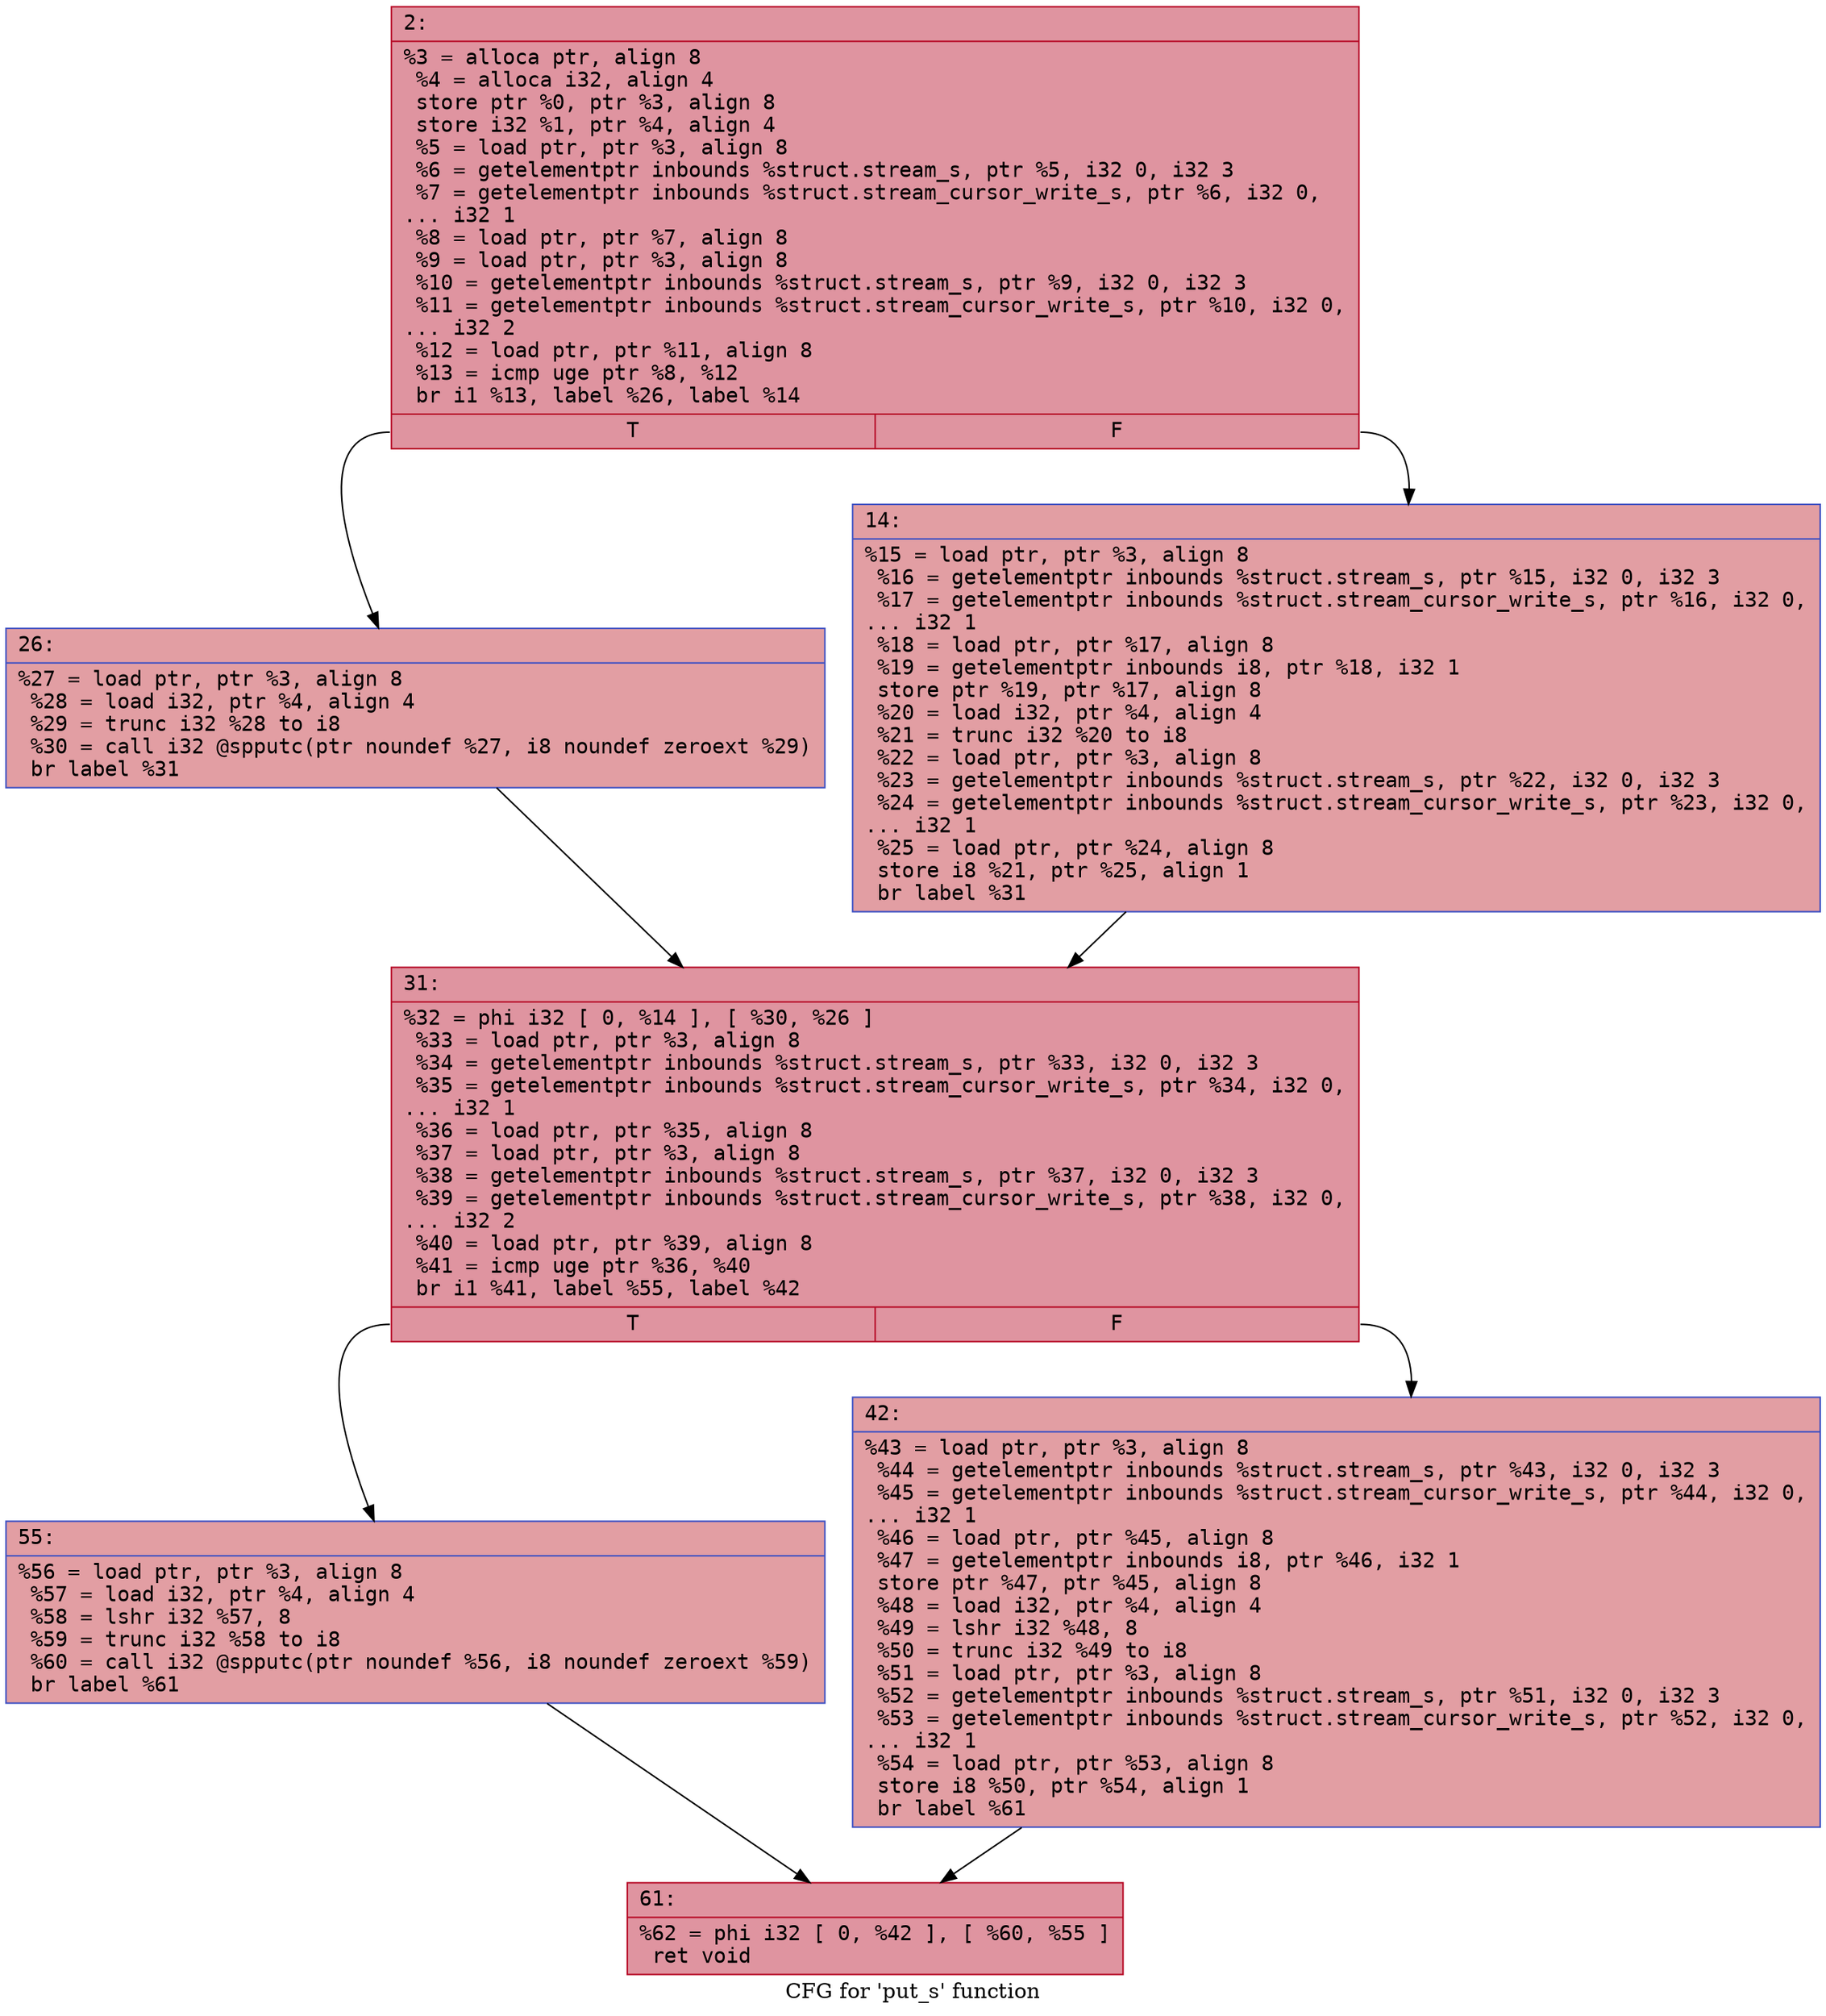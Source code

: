 digraph "CFG for 'put_s' function" {
	label="CFG for 'put_s' function";

	Node0x600003ba1a40 [shape=record,color="#b70d28ff", style=filled, fillcolor="#b70d2870" fontname="Courier",label="{2:\l|  %3 = alloca ptr, align 8\l  %4 = alloca i32, align 4\l  store ptr %0, ptr %3, align 8\l  store i32 %1, ptr %4, align 4\l  %5 = load ptr, ptr %3, align 8\l  %6 = getelementptr inbounds %struct.stream_s, ptr %5, i32 0, i32 3\l  %7 = getelementptr inbounds %struct.stream_cursor_write_s, ptr %6, i32 0,\l... i32 1\l  %8 = load ptr, ptr %7, align 8\l  %9 = load ptr, ptr %3, align 8\l  %10 = getelementptr inbounds %struct.stream_s, ptr %9, i32 0, i32 3\l  %11 = getelementptr inbounds %struct.stream_cursor_write_s, ptr %10, i32 0,\l... i32 2\l  %12 = load ptr, ptr %11, align 8\l  %13 = icmp uge ptr %8, %12\l  br i1 %13, label %26, label %14\l|{<s0>T|<s1>F}}"];
	Node0x600003ba1a40:s0 -> Node0x600003ba1b30[tooltip="2 -> 26\nProbability 50.00%" ];
	Node0x600003ba1a40:s1 -> Node0x600003ba1ae0[tooltip="2 -> 14\nProbability 50.00%" ];
	Node0x600003ba1ae0 [shape=record,color="#3d50c3ff", style=filled, fillcolor="#be242e70" fontname="Courier",label="{14:\l|  %15 = load ptr, ptr %3, align 8\l  %16 = getelementptr inbounds %struct.stream_s, ptr %15, i32 0, i32 3\l  %17 = getelementptr inbounds %struct.stream_cursor_write_s, ptr %16, i32 0,\l... i32 1\l  %18 = load ptr, ptr %17, align 8\l  %19 = getelementptr inbounds i8, ptr %18, i32 1\l  store ptr %19, ptr %17, align 8\l  %20 = load i32, ptr %4, align 4\l  %21 = trunc i32 %20 to i8\l  %22 = load ptr, ptr %3, align 8\l  %23 = getelementptr inbounds %struct.stream_s, ptr %22, i32 0, i32 3\l  %24 = getelementptr inbounds %struct.stream_cursor_write_s, ptr %23, i32 0,\l... i32 1\l  %25 = load ptr, ptr %24, align 8\l  store i8 %21, ptr %25, align 1\l  br label %31\l}"];
	Node0x600003ba1ae0 -> Node0x600003ba1b80[tooltip="14 -> 31\nProbability 100.00%" ];
	Node0x600003ba1b30 [shape=record,color="#3d50c3ff", style=filled, fillcolor="#be242e70" fontname="Courier",label="{26:\l|  %27 = load ptr, ptr %3, align 8\l  %28 = load i32, ptr %4, align 4\l  %29 = trunc i32 %28 to i8\l  %30 = call i32 @spputc(ptr noundef %27, i8 noundef zeroext %29)\l  br label %31\l}"];
	Node0x600003ba1b30 -> Node0x600003ba1b80[tooltip="26 -> 31\nProbability 100.00%" ];
	Node0x600003ba1b80 [shape=record,color="#b70d28ff", style=filled, fillcolor="#b70d2870" fontname="Courier",label="{31:\l|  %32 = phi i32 [ 0, %14 ], [ %30, %26 ]\l  %33 = load ptr, ptr %3, align 8\l  %34 = getelementptr inbounds %struct.stream_s, ptr %33, i32 0, i32 3\l  %35 = getelementptr inbounds %struct.stream_cursor_write_s, ptr %34, i32 0,\l... i32 1\l  %36 = load ptr, ptr %35, align 8\l  %37 = load ptr, ptr %3, align 8\l  %38 = getelementptr inbounds %struct.stream_s, ptr %37, i32 0, i32 3\l  %39 = getelementptr inbounds %struct.stream_cursor_write_s, ptr %38, i32 0,\l... i32 2\l  %40 = load ptr, ptr %39, align 8\l  %41 = icmp uge ptr %36, %40\l  br i1 %41, label %55, label %42\l|{<s0>T|<s1>F}}"];
	Node0x600003ba1b80:s0 -> Node0x600003ba1c20[tooltip="31 -> 55\nProbability 50.00%" ];
	Node0x600003ba1b80:s1 -> Node0x600003ba1bd0[tooltip="31 -> 42\nProbability 50.00%" ];
	Node0x600003ba1bd0 [shape=record,color="#3d50c3ff", style=filled, fillcolor="#be242e70" fontname="Courier",label="{42:\l|  %43 = load ptr, ptr %3, align 8\l  %44 = getelementptr inbounds %struct.stream_s, ptr %43, i32 0, i32 3\l  %45 = getelementptr inbounds %struct.stream_cursor_write_s, ptr %44, i32 0,\l... i32 1\l  %46 = load ptr, ptr %45, align 8\l  %47 = getelementptr inbounds i8, ptr %46, i32 1\l  store ptr %47, ptr %45, align 8\l  %48 = load i32, ptr %4, align 4\l  %49 = lshr i32 %48, 8\l  %50 = trunc i32 %49 to i8\l  %51 = load ptr, ptr %3, align 8\l  %52 = getelementptr inbounds %struct.stream_s, ptr %51, i32 0, i32 3\l  %53 = getelementptr inbounds %struct.stream_cursor_write_s, ptr %52, i32 0,\l... i32 1\l  %54 = load ptr, ptr %53, align 8\l  store i8 %50, ptr %54, align 1\l  br label %61\l}"];
	Node0x600003ba1bd0 -> Node0x600003ba1c70[tooltip="42 -> 61\nProbability 100.00%" ];
	Node0x600003ba1c20 [shape=record,color="#3d50c3ff", style=filled, fillcolor="#be242e70" fontname="Courier",label="{55:\l|  %56 = load ptr, ptr %3, align 8\l  %57 = load i32, ptr %4, align 4\l  %58 = lshr i32 %57, 8\l  %59 = trunc i32 %58 to i8\l  %60 = call i32 @spputc(ptr noundef %56, i8 noundef zeroext %59)\l  br label %61\l}"];
	Node0x600003ba1c20 -> Node0x600003ba1c70[tooltip="55 -> 61\nProbability 100.00%" ];
	Node0x600003ba1c70 [shape=record,color="#b70d28ff", style=filled, fillcolor="#b70d2870" fontname="Courier",label="{61:\l|  %62 = phi i32 [ 0, %42 ], [ %60, %55 ]\l  ret void\l}"];
}
